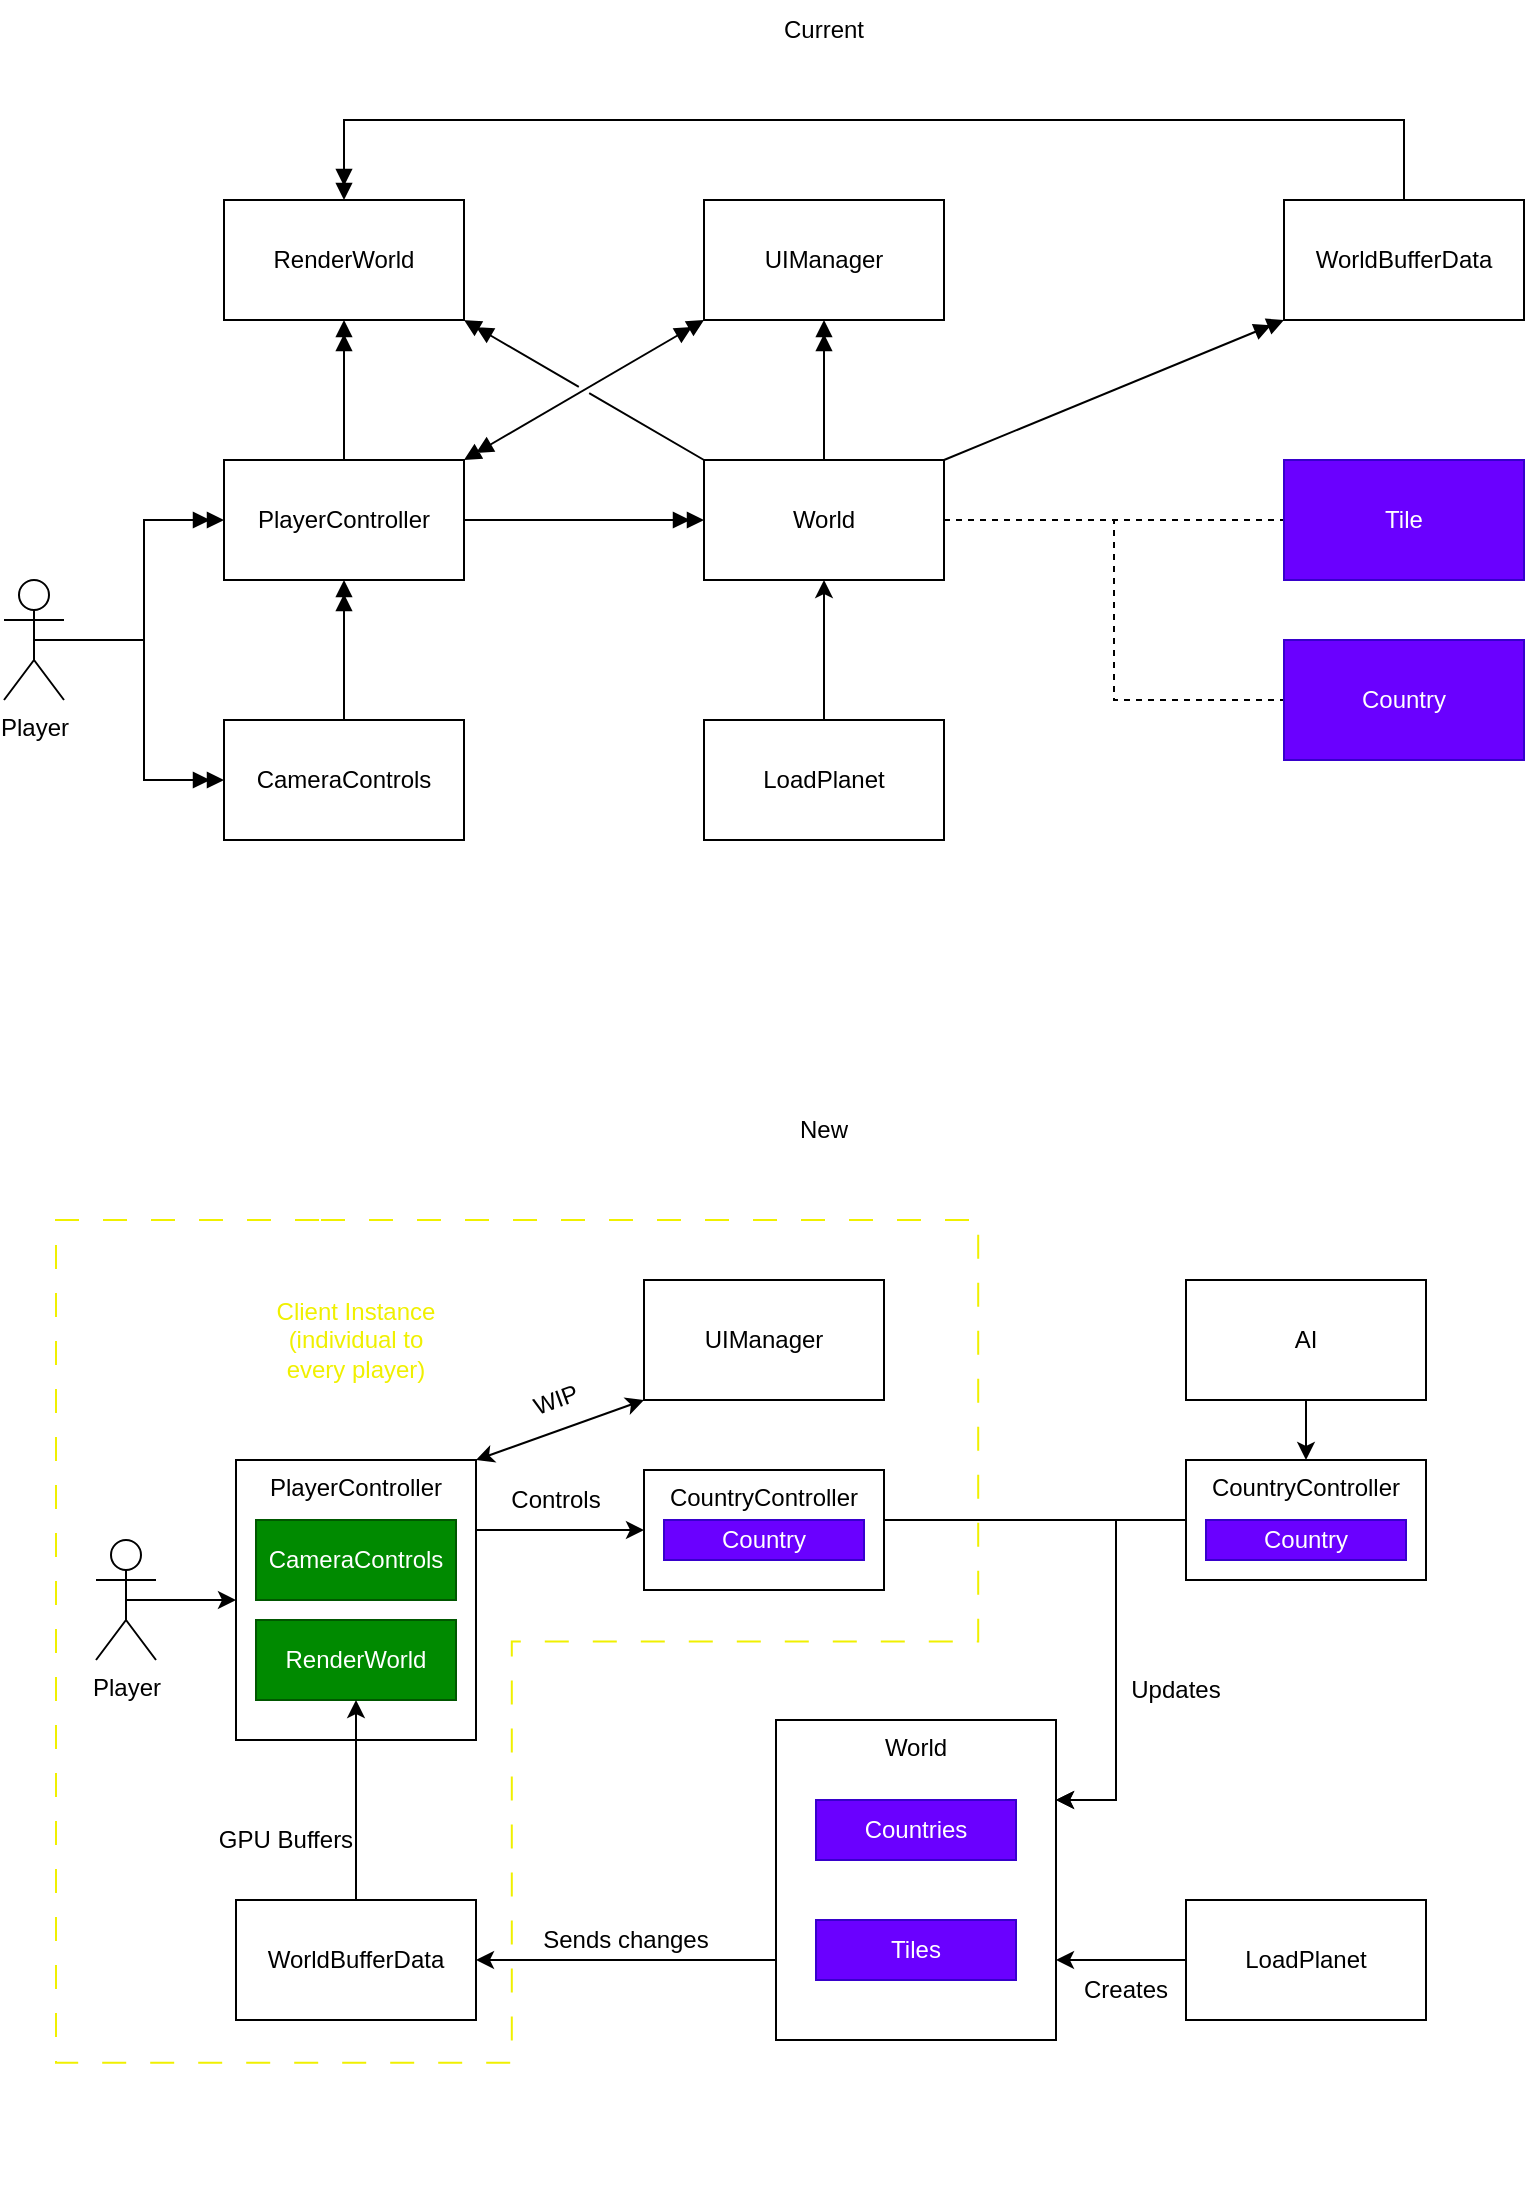 <mxfile version="24.1.0" type="device">
  <diagram name="Page-1" id="F-4ya8bV_DICIZbiUDT7">
    <mxGraphModel dx="1434" dy="844" grid="1" gridSize="10" guides="1" tooltips="1" connect="1" arrows="1" fold="1" page="1" pageScale="1" pageWidth="827" pageHeight="1169" math="0" shadow="0">
      <root>
        <mxCell id="0" />
        <mxCell id="1" parent="0" />
        <mxCell id="qsqp7JwGbnCelPo4mVhI-34" value="" style="verticalLabelPosition=bottom;verticalAlign=top;html=1;shape=mxgraph.basic.polygon;polyCoords=[[0.25,0],[0.75,0],[0.87,0],[0.87,0.43],[0.43,0.43],[0.43,0.86],[0,0.86],[0,0]];polyline=0;fillColor=none;dashed=1;dashPattern=12 12;fontColor=#ffffff;strokeColor=#F0F000;" vertex="1" parent="1">
          <mxGeometry x="60" y="630" width="530" height="490" as="geometry" />
        </mxCell>
        <mxCell id="qsqp7JwGbnCelPo4mVhI-43" style="edgeStyle=orthogonalEdgeStyle;rounded=0;orthogonalLoop=1;jettySize=auto;html=1;exitX=1;exitY=0.5;exitDx=0;exitDy=0;entryX=1;entryY=0.25;entryDx=0;entryDy=0;" edge="1" parent="1" source="qsqp7JwGbnCelPo4mVhI-23" target="qsqp7JwGbnCelPo4mVhI-1">
          <mxGeometry relative="1" as="geometry">
            <Array as="points">
              <mxPoint x="474" y="780" />
              <mxPoint x="590" y="780" />
              <mxPoint x="590" y="920" />
            </Array>
          </mxGeometry>
        </mxCell>
        <mxCell id="qsqp7JwGbnCelPo4mVhI-23" value="CountryController" style="rounded=0;whiteSpace=wrap;html=1;verticalAlign=top;" vertex="1" parent="1">
          <mxGeometry x="354" y="755" width="120" height="60" as="geometry" />
        </mxCell>
        <mxCell id="pLThL_zW6vDMqofpvGXP-11" style="edgeStyle=orthogonalEdgeStyle;rounded=0;orthogonalLoop=1;jettySize=auto;html=1;exitX=1;exitY=0.5;exitDx=0;exitDy=0;entryX=0;entryY=0.5;entryDx=0;entryDy=0;endArrow=none;endFill=0;dashed=1;" parent="1" source="pLThL_zW6vDMqofpvGXP-1" target="pLThL_zW6vDMqofpvGXP-7" edge="1">
          <mxGeometry relative="1" as="geometry" />
        </mxCell>
        <mxCell id="pLThL_zW6vDMqofpvGXP-12" style="edgeStyle=orthogonalEdgeStyle;rounded=0;orthogonalLoop=1;jettySize=auto;html=1;exitX=1;exitY=0.5;exitDx=0;exitDy=0;entryX=0;entryY=0.5;entryDx=0;entryDy=0;endArrow=none;endFill=0;dashed=1;" parent="1" source="pLThL_zW6vDMqofpvGXP-1" target="pLThL_zW6vDMqofpvGXP-6" edge="1">
          <mxGeometry relative="1" as="geometry" />
        </mxCell>
        <mxCell id="pLThL_zW6vDMqofpvGXP-40" style="edgeStyle=orthogonalEdgeStyle;rounded=0;orthogonalLoop=1;jettySize=auto;html=1;exitX=0.5;exitY=0;exitDx=0;exitDy=0;entryX=0.5;entryY=1;entryDx=0;entryDy=0;endArrow=doubleBlock;endFill=1;" parent="1" source="pLThL_zW6vDMqofpvGXP-1" target="pLThL_zW6vDMqofpvGXP-5" edge="1">
          <mxGeometry relative="1" as="geometry" />
        </mxCell>
        <mxCell id="pLThL_zW6vDMqofpvGXP-1" value="World" style="rounded=0;whiteSpace=wrap;html=1;" parent="1" vertex="1">
          <mxGeometry x="384" y="250" width="120" height="60" as="geometry" />
        </mxCell>
        <mxCell id="pLThL_zW6vDMqofpvGXP-2" value="RenderWorld" style="rounded=0;whiteSpace=wrap;html=1;" parent="1" vertex="1">
          <mxGeometry x="144" y="120" width="120" height="60" as="geometry" />
        </mxCell>
        <mxCell id="pLThL_zW6vDMqofpvGXP-19" style="edgeStyle=orthogonalEdgeStyle;rounded=0;orthogonalLoop=1;jettySize=auto;html=1;exitX=0.5;exitY=0;exitDx=0;exitDy=0;entryX=0.5;entryY=1;entryDx=0;entryDy=0;endArrow=doubleBlock;endFill=1;" parent="1" source="pLThL_zW6vDMqofpvGXP-3" target="pLThL_zW6vDMqofpvGXP-2" edge="1">
          <mxGeometry relative="1" as="geometry" />
        </mxCell>
        <mxCell id="pLThL_zW6vDMqofpvGXP-42" style="edgeStyle=orthogonalEdgeStyle;rounded=0;orthogonalLoop=1;jettySize=auto;html=1;exitX=1;exitY=0.5;exitDx=0;exitDy=0;entryX=0;entryY=0.5;entryDx=0;entryDy=0;endArrow=doubleBlock;endFill=1;" parent="1" source="pLThL_zW6vDMqofpvGXP-3" target="pLThL_zW6vDMqofpvGXP-1" edge="1">
          <mxGeometry relative="1" as="geometry" />
        </mxCell>
        <mxCell id="pLThL_zW6vDMqofpvGXP-3" value="PlayerController" style="rounded=0;whiteSpace=wrap;html=1;" parent="1" vertex="1">
          <mxGeometry x="144" y="250" width="120" height="60" as="geometry" />
        </mxCell>
        <mxCell id="pLThL_zW6vDMqofpvGXP-5" value="UIManager" style="rounded=0;whiteSpace=wrap;html=1;" parent="1" vertex="1">
          <mxGeometry x="384" y="120" width="120" height="60" as="geometry" />
        </mxCell>
        <mxCell id="pLThL_zW6vDMqofpvGXP-6" value="Country" style="rounded=0;whiteSpace=wrap;html=1;fillColor=#6a00ff;strokeColor=#3700CC;fontColor=#ffffff;" parent="1" vertex="1">
          <mxGeometry x="674" y="340" width="120" height="60" as="geometry" />
        </mxCell>
        <mxCell id="pLThL_zW6vDMqofpvGXP-7" value="Tile" style="rounded=0;whiteSpace=wrap;html=1;fillColor=#6a00ff;strokeColor=#3700CC;fontColor=#ffffff;" parent="1" vertex="1">
          <mxGeometry x="674" y="250" width="120" height="60" as="geometry" />
        </mxCell>
        <mxCell id="pLThL_zW6vDMqofpvGXP-45" style="edgeStyle=orthogonalEdgeStyle;rounded=0;orthogonalLoop=1;jettySize=auto;html=1;exitX=0.5;exitY=0;exitDx=0;exitDy=0;entryX=0.5;entryY=0;entryDx=0;entryDy=0;endArrow=doubleBlock;endFill=1;" parent="1" source="pLThL_zW6vDMqofpvGXP-8" target="pLThL_zW6vDMqofpvGXP-2" edge="1">
          <mxGeometry relative="1" as="geometry">
            <Array as="points">
              <mxPoint x="734" y="80" />
              <mxPoint x="204" y="80" />
            </Array>
          </mxGeometry>
        </mxCell>
        <mxCell id="pLThL_zW6vDMqofpvGXP-8" value="WorldBufferData" style="rounded=0;whiteSpace=wrap;html=1;" parent="1" vertex="1">
          <mxGeometry x="674" y="120" width="120" height="60" as="geometry" />
        </mxCell>
        <mxCell id="pLThL_zW6vDMqofpvGXP-41" style="edgeStyle=orthogonalEdgeStyle;rounded=0;orthogonalLoop=1;jettySize=auto;html=1;exitX=0.5;exitY=0;exitDx=0;exitDy=0;entryX=0.5;entryY=1;entryDx=0;entryDy=0;endArrow=doubleBlock;endFill=1;" parent="1" source="pLThL_zW6vDMqofpvGXP-9" target="pLThL_zW6vDMqofpvGXP-3" edge="1">
          <mxGeometry relative="1" as="geometry" />
        </mxCell>
        <mxCell id="pLThL_zW6vDMqofpvGXP-9" value="CameraControls" style="rounded=0;whiteSpace=wrap;html=1;" parent="1" vertex="1">
          <mxGeometry x="144" y="380" width="120" height="60" as="geometry" />
        </mxCell>
        <mxCell id="pLThL_zW6vDMqofpvGXP-35" style="edgeStyle=orthogonalEdgeStyle;rounded=0;orthogonalLoop=1;jettySize=auto;html=1;exitX=0.5;exitY=0;exitDx=0;exitDy=0;entryX=0.5;entryY=1;entryDx=0;entryDy=0;" parent="1" source="pLThL_zW6vDMqofpvGXP-10" target="pLThL_zW6vDMqofpvGXP-1" edge="1">
          <mxGeometry relative="1" as="geometry" />
        </mxCell>
        <mxCell id="pLThL_zW6vDMqofpvGXP-10" value="LoadPlanet" style="rounded=0;whiteSpace=wrap;html=1;" parent="1" vertex="1">
          <mxGeometry x="384" y="380" width="120" height="60" as="geometry" />
        </mxCell>
        <mxCell id="pLThL_zW6vDMqofpvGXP-17" style="edgeStyle=orthogonalEdgeStyle;rounded=0;orthogonalLoop=1;jettySize=auto;html=1;exitX=0.5;exitY=0.5;exitDx=0;exitDy=0;exitPerimeter=0;entryX=0;entryY=0.5;entryDx=0;entryDy=0;endArrow=doubleBlock;endFill=1;" parent="1" source="pLThL_zW6vDMqofpvGXP-16" target="pLThL_zW6vDMqofpvGXP-3" edge="1">
          <mxGeometry relative="1" as="geometry" />
        </mxCell>
        <mxCell id="pLThL_zW6vDMqofpvGXP-18" style="edgeStyle=orthogonalEdgeStyle;rounded=0;orthogonalLoop=1;jettySize=auto;html=1;exitX=0.5;exitY=0.5;exitDx=0;exitDy=0;exitPerimeter=0;entryX=0;entryY=0.5;entryDx=0;entryDy=0;endArrow=doubleBlock;endFill=1;" parent="1" source="pLThL_zW6vDMqofpvGXP-16" target="pLThL_zW6vDMqofpvGXP-9" edge="1">
          <mxGeometry relative="1" as="geometry" />
        </mxCell>
        <mxCell id="pLThL_zW6vDMqofpvGXP-16" value="Player" style="shape=umlActor;verticalLabelPosition=bottom;verticalAlign=top;html=1;outlineConnect=0;" parent="1" vertex="1">
          <mxGeometry x="34" y="310" width="30" height="60" as="geometry" />
        </mxCell>
        <mxCell id="pLThL_zW6vDMqofpvGXP-20" value="" style="endArrow=doubleBlock;html=1;rounded=0;entryX=0;entryY=1;entryDx=0;entryDy=0;exitX=1;exitY=0;exitDx=0;exitDy=0;endFill=1;startArrow=doubleBlock;startFill=1;" parent="1" source="pLThL_zW6vDMqofpvGXP-3" target="pLThL_zW6vDMqofpvGXP-5" edge="1">
          <mxGeometry width="50" height="50" relative="1" as="geometry">
            <mxPoint x="314" y="130" as="sourcePoint" />
            <mxPoint x="344" y="200" as="targetPoint" />
          </mxGeometry>
        </mxCell>
        <mxCell id="pLThL_zW6vDMqofpvGXP-34" value="" style="endArrow=doubleBlock;html=1;rounded=0;entryX=0;entryY=1;entryDx=0;entryDy=0;exitX=1;exitY=0;exitDx=0;exitDy=0;endFill=1;" parent="1" source="pLThL_zW6vDMqofpvGXP-1" target="pLThL_zW6vDMqofpvGXP-8" edge="1">
          <mxGeometry width="50" height="50" relative="1" as="geometry">
            <mxPoint x="444" y="50" as="sourcePoint" />
            <mxPoint x="494" as="targetPoint" />
          </mxGeometry>
        </mxCell>
        <mxCell id="pLThL_zW6vDMqofpvGXP-44" value="" style="endArrow=doubleBlock;html=1;rounded=0;entryX=1;entryY=1;entryDx=0;entryDy=0;exitX=0;exitY=0;exitDx=0;exitDy=0;endFill=1;jumpStyle=gap;" parent="1" source="pLThL_zW6vDMqofpvGXP-1" target="pLThL_zW6vDMqofpvGXP-2" edge="1">
          <mxGeometry width="50" height="50" relative="1" as="geometry">
            <mxPoint x="304" y="520" as="sourcePoint" />
            <mxPoint x="354" y="470" as="targetPoint" />
          </mxGeometry>
        </mxCell>
        <mxCell id="qsqp7JwGbnCelPo4mVhI-20" style="edgeStyle=orthogonalEdgeStyle;rounded=0;orthogonalLoop=1;jettySize=auto;html=1;exitX=0;exitY=0.75;exitDx=0;exitDy=0;entryX=1;entryY=0.5;entryDx=0;entryDy=0;" edge="1" parent="1" source="qsqp7JwGbnCelPo4mVhI-1" target="qsqp7JwGbnCelPo4mVhI-12">
          <mxGeometry relative="1" as="geometry" />
        </mxCell>
        <mxCell id="qsqp7JwGbnCelPo4mVhI-1" value="World" style="rounded=0;whiteSpace=wrap;html=1;align=center;verticalAlign=top;" vertex="1" parent="1">
          <mxGeometry x="420" y="880" width="140" height="160" as="geometry" />
        </mxCell>
        <mxCell id="qsqp7JwGbnCelPo4mVhI-2" value="Tiles" style="rounded=0;whiteSpace=wrap;html=1;fillColor=#6a00ff;strokeColor=#3700CC;fontColor=#ffffff;" vertex="1" parent="1">
          <mxGeometry x="440" y="980" width="100" height="30" as="geometry" />
        </mxCell>
        <mxCell id="qsqp7JwGbnCelPo4mVhI-3" value="Countries" style="rounded=0;whiteSpace=wrap;html=1;fillColor=#6a00ff;strokeColor=#3700CC;fontColor=#ffffff;" vertex="1" parent="1">
          <mxGeometry x="440" y="920" width="100" height="30" as="geometry" />
        </mxCell>
        <mxCell id="qsqp7JwGbnCelPo4mVhI-5" style="edgeStyle=orthogonalEdgeStyle;rounded=0;orthogonalLoop=1;jettySize=auto;html=1;exitX=0;exitY=0.5;exitDx=0;exitDy=0;entryX=1;entryY=0.75;entryDx=0;entryDy=0;" edge="1" parent="1" source="qsqp7JwGbnCelPo4mVhI-4" target="qsqp7JwGbnCelPo4mVhI-1">
          <mxGeometry relative="1" as="geometry" />
        </mxCell>
        <mxCell id="qsqp7JwGbnCelPo4mVhI-4" value="LoadPlanet" style="rounded=0;whiteSpace=wrap;html=1;" vertex="1" parent="1">
          <mxGeometry x="625" y="970" width="120" height="60" as="geometry" />
        </mxCell>
        <mxCell id="qsqp7JwGbnCelPo4mVhI-6" value="Creates" style="text;html=1;align=center;verticalAlign=middle;whiteSpace=wrap;rounded=0;" vertex="1" parent="1">
          <mxGeometry x="565" y="1000" width="60" height="30" as="geometry" />
        </mxCell>
        <mxCell id="qsqp7JwGbnCelPo4mVhI-9" style="edgeStyle=orthogonalEdgeStyle;rounded=0;orthogonalLoop=1;jettySize=auto;html=1;exitX=0.5;exitY=0.5;exitDx=0;exitDy=0;exitPerimeter=0;entryX=0;entryY=0.5;entryDx=0;entryDy=0;endArrow=classic;endFill=1;" edge="1" parent="1" source="qsqp7JwGbnCelPo4mVhI-7" target="qsqp7JwGbnCelPo4mVhI-8">
          <mxGeometry relative="1" as="geometry" />
        </mxCell>
        <mxCell id="qsqp7JwGbnCelPo4mVhI-7" value="Player" style="shape=umlActor;verticalLabelPosition=bottom;verticalAlign=top;html=1;outlineConnect=0;" vertex="1" parent="1">
          <mxGeometry x="80" y="790" width="30" height="60" as="geometry" />
        </mxCell>
        <mxCell id="qsqp7JwGbnCelPo4mVhI-25" style="edgeStyle=orthogonalEdgeStyle;rounded=0;orthogonalLoop=1;jettySize=auto;html=1;exitX=1;exitY=0.25;exitDx=0;exitDy=0;entryX=0;entryY=0.5;entryDx=0;entryDy=0;" edge="1" parent="1" source="qsqp7JwGbnCelPo4mVhI-8" target="qsqp7JwGbnCelPo4mVhI-23">
          <mxGeometry relative="1" as="geometry" />
        </mxCell>
        <mxCell id="qsqp7JwGbnCelPo4mVhI-48" style="rounded=0;orthogonalLoop=1;jettySize=auto;html=1;exitX=1;exitY=0;exitDx=0;exitDy=0;entryX=0;entryY=1;entryDx=0;entryDy=0;startArrow=classic;startFill=1;" edge="1" parent="1" source="qsqp7JwGbnCelPo4mVhI-8" target="qsqp7JwGbnCelPo4mVhI-45">
          <mxGeometry relative="1" as="geometry" />
        </mxCell>
        <mxCell id="qsqp7JwGbnCelPo4mVhI-8" value="PlayerController" style="rounded=0;whiteSpace=wrap;html=1;verticalAlign=top;" vertex="1" parent="1">
          <mxGeometry x="150" y="750" width="120" height="140" as="geometry" />
        </mxCell>
        <mxCell id="qsqp7JwGbnCelPo4mVhI-10" value="CameraControls" style="rounded=0;whiteSpace=wrap;html=1;fillColor=#008a00;fontColor=#ffffff;strokeColor=#005700;" vertex="1" parent="1">
          <mxGeometry x="160" y="780" width="100" height="40" as="geometry" />
        </mxCell>
        <mxCell id="qsqp7JwGbnCelPo4mVhI-11" value="RenderWorld" style="rounded=0;whiteSpace=wrap;html=1;fillColor=#008a00;fontColor=#ffffff;strokeColor=#005700;" vertex="1" parent="1">
          <mxGeometry x="160" y="830" width="100" height="40" as="geometry" />
        </mxCell>
        <mxCell id="qsqp7JwGbnCelPo4mVhI-13" style="edgeStyle=orthogonalEdgeStyle;rounded=0;orthogonalLoop=1;jettySize=auto;html=1;exitX=0.5;exitY=0;exitDx=0;exitDy=0;entryX=0.5;entryY=1;entryDx=0;entryDy=0;" edge="1" parent="1" source="qsqp7JwGbnCelPo4mVhI-12" target="qsqp7JwGbnCelPo4mVhI-11">
          <mxGeometry relative="1" as="geometry" />
        </mxCell>
        <mxCell id="qsqp7JwGbnCelPo4mVhI-12" value="WorldBufferData" style="rounded=0;whiteSpace=wrap;html=1;" vertex="1" parent="1">
          <mxGeometry x="150" y="970" width="120" height="60" as="geometry" />
        </mxCell>
        <mxCell id="qsqp7JwGbnCelPo4mVhI-14" value="GPU Buffers" style="text;html=1;align=center;verticalAlign=middle;whiteSpace=wrap;rounded=0;" vertex="1" parent="1">
          <mxGeometry x="140" y="930" width="70" height="20" as="geometry" />
        </mxCell>
        <mxCell id="qsqp7JwGbnCelPo4mVhI-19" value="Sends changes" style="text;html=1;align=center;verticalAlign=middle;whiteSpace=wrap;rounded=0;" vertex="1" parent="1">
          <mxGeometry x="290" y="980" width="110" height="20" as="geometry" />
        </mxCell>
        <mxCell id="qsqp7JwGbnCelPo4mVhI-21" value="Country" style="rounded=0;whiteSpace=wrap;html=1;fillColor=#6a00ff;strokeColor=#3700CC;fontColor=#ffffff;" vertex="1" parent="1">
          <mxGeometry x="364" y="780" width="100" height="20" as="geometry" />
        </mxCell>
        <mxCell id="qsqp7JwGbnCelPo4mVhI-28" value="Controls" style="text;html=1;align=center;verticalAlign=middle;whiteSpace=wrap;rounded=0;" vertex="1" parent="1">
          <mxGeometry x="280" y="755" width="60" height="30" as="geometry" />
        </mxCell>
        <mxCell id="qsqp7JwGbnCelPo4mVhI-31" value="Client Instance (individual to every player)" style="text;html=1;align=center;verticalAlign=middle;whiteSpace=wrap;rounded=0;fontColor=#F0F000;" vertex="1" parent="1">
          <mxGeometry x="165" y="675" width="90" height="30" as="geometry" />
        </mxCell>
        <mxCell id="qsqp7JwGbnCelPo4mVhI-37" value="Updates" style="text;html=1;align=center;verticalAlign=middle;whiteSpace=wrap;rounded=0;" vertex="1" parent="1">
          <mxGeometry x="590" y="850" width="60" height="30" as="geometry" />
        </mxCell>
        <mxCell id="qsqp7JwGbnCelPo4mVhI-44" style="edgeStyle=orthogonalEdgeStyle;rounded=0;orthogonalLoop=1;jettySize=auto;html=1;exitX=0;exitY=0.5;exitDx=0;exitDy=0;entryX=1;entryY=0.25;entryDx=0;entryDy=0;" edge="1" parent="1" source="qsqp7JwGbnCelPo4mVhI-39" target="qsqp7JwGbnCelPo4mVhI-1">
          <mxGeometry relative="1" as="geometry">
            <Array as="points">
              <mxPoint x="590" y="780" />
              <mxPoint x="590" y="920" />
            </Array>
          </mxGeometry>
        </mxCell>
        <mxCell id="qsqp7JwGbnCelPo4mVhI-39" value="CountryController" style="rounded=0;whiteSpace=wrap;html=1;verticalAlign=top;" vertex="1" parent="1">
          <mxGeometry x="625" y="750" width="120" height="60" as="geometry" />
        </mxCell>
        <mxCell id="qsqp7JwGbnCelPo4mVhI-40" value="Country" style="rounded=0;whiteSpace=wrap;html=1;fillColor=#6a00ff;strokeColor=#3700CC;fontColor=#ffffff;" vertex="1" parent="1">
          <mxGeometry x="635" y="780" width="100" height="20" as="geometry" />
        </mxCell>
        <mxCell id="qsqp7JwGbnCelPo4mVhI-45" value="UIManager" style="rounded=0;whiteSpace=wrap;html=1;" vertex="1" parent="1">
          <mxGeometry x="354" y="660" width="120" height="60" as="geometry" />
        </mxCell>
        <mxCell id="qsqp7JwGbnCelPo4mVhI-47" style="edgeStyle=orthogonalEdgeStyle;rounded=0;orthogonalLoop=1;jettySize=auto;html=1;exitX=0.5;exitY=1;exitDx=0;exitDy=0;entryX=0.5;entryY=0;entryDx=0;entryDy=0;" edge="1" parent="1" source="qsqp7JwGbnCelPo4mVhI-46" target="qsqp7JwGbnCelPo4mVhI-39">
          <mxGeometry relative="1" as="geometry" />
        </mxCell>
        <mxCell id="qsqp7JwGbnCelPo4mVhI-46" value="AI" style="rounded=0;whiteSpace=wrap;html=1;" vertex="1" parent="1">
          <mxGeometry x="625" y="660" width="120" height="60" as="geometry" />
        </mxCell>
        <mxCell id="qsqp7JwGbnCelPo4mVhI-50" value="WIP" style="text;html=1;align=center;verticalAlign=middle;whiteSpace=wrap;rounded=0;rotation=-20;" vertex="1" parent="1">
          <mxGeometry x="280" y="705" width="60" height="30" as="geometry" />
        </mxCell>
        <mxCell id="qsqp7JwGbnCelPo4mVhI-51" value="Current" style="text;html=1;align=center;verticalAlign=middle;whiteSpace=wrap;rounded=0;" vertex="1" parent="1">
          <mxGeometry x="414" y="20" width="60" height="30" as="geometry" />
        </mxCell>
        <mxCell id="qsqp7JwGbnCelPo4mVhI-52" value="New" style="text;html=1;align=center;verticalAlign=middle;whiteSpace=wrap;rounded=0;" vertex="1" parent="1">
          <mxGeometry x="414" y="570" width="60" height="30" as="geometry" />
        </mxCell>
      </root>
    </mxGraphModel>
  </diagram>
</mxfile>
